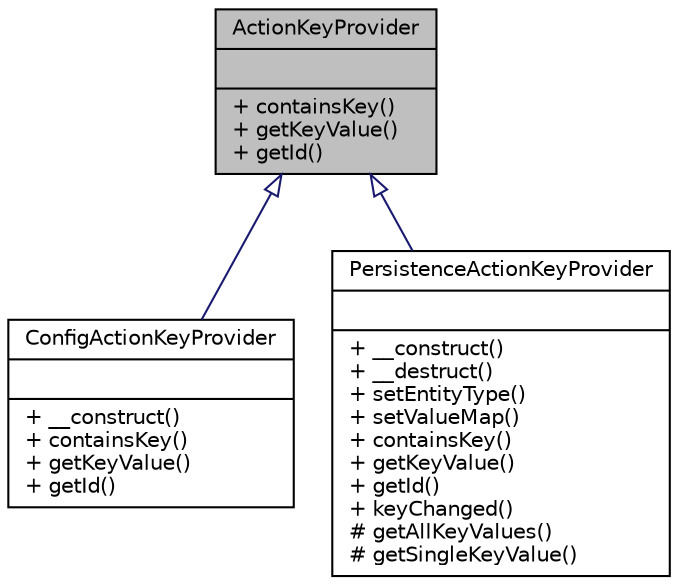 digraph "ActionKeyProvider"
{
  edge [fontname="Helvetica",fontsize="10",labelfontname="Helvetica",labelfontsize="10"];
  node [fontname="Helvetica",fontsize="10",shape=record];
  Node0 [label="{ActionKeyProvider\n||+ containsKey()\l+ getKeyValue()\l+ getId()\l}",height=0.2,width=0.4,color="black", fillcolor="grey75", style="filled", fontcolor="black"];
  Node0 -> Node1 [dir="back",color="midnightblue",fontsize="10",style="solid",arrowtail="onormal",fontname="Helvetica"];
  Node1 [label="{ConfigActionKeyProvider\n||+ __construct()\l+ containsKey()\l+ getKeyValue()\l+ getId()\l}",height=0.2,width=0.4,color="black", fillcolor="white", style="filled",URL="$classwcmf_1_1lib_1_1config_1_1impl_1_1_config_action_key_provider.html",tooltip="ConfigActionKeyProvider searches for action keys in the application configuration. "];
  Node0 -> Node2 [dir="back",color="midnightblue",fontsize="10",style="solid",arrowtail="onormal",fontname="Helvetica"];
  Node2 [label="{PersistenceActionKeyProvider\n||+ __construct()\l+ __destruct()\l+ setEntityType()\l+ setValueMap()\l+ containsKey()\l+ getKeyValue()\l+ getId()\l+ keyChanged()\l# getAllKeyValues()\l# getSingleKeyValue()\l}",height=0.2,width=0.4,color="black", fillcolor="white", style="filled",URL="$classwcmf_1_1lib_1_1config_1_1impl_1_1_persistence_action_key_provider.html",tooltip="PersistenceActionKeyProvider searches for action keys in the application storage. ..."];
}
